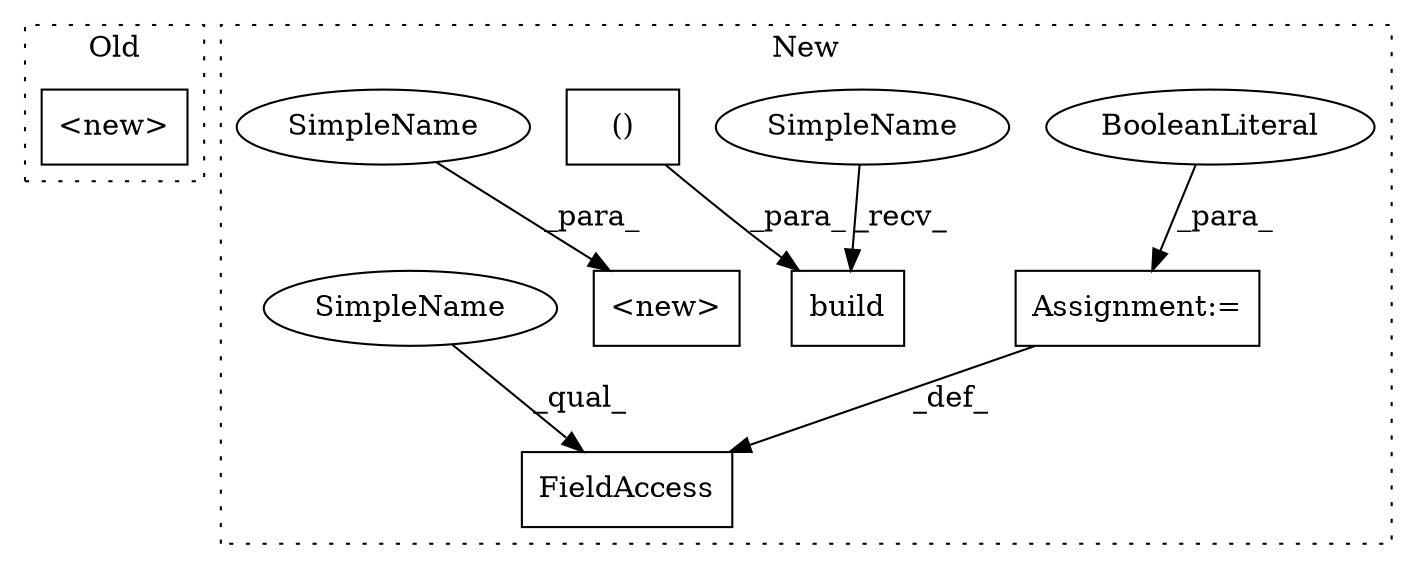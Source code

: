 digraph G {
subgraph cluster0 {
1 [label="<new>" a="46" s="878" l="8" shape="box"];
label = "Old";
style="dotted";
}
subgraph cluster1 {
2 [label="build" a="32" s="1200,1239" l="11,2" shape="box"];
3 [label="()" a="106" s="1211" l="28" shape="box"];
4 [label="FieldAccess" a="22" s="1247" l="11" shape="box"];
5 [label="<new>" a="46" s="1143,1158" l="6,2" shape="box"];
6 [label="Assignment:=" a="7" s="1258" l="1" shape="box"];
7 [label="BooleanLiteral" a="9" s="1259" l="4" shape="ellipse"];
8 [label="SimpleName" a="42" s="1154" l="4" shape="ellipse"];
9 [label="SimpleName" a="42" s="1195" l="4" shape="ellipse"];
10 [label="SimpleName" a="42" s="1247" l="4" shape="ellipse"];
label = "New";
style="dotted";
}
3 -> 2 [label="_para_"];
6 -> 4 [label="_def_"];
7 -> 6 [label="_para_"];
8 -> 5 [label="_para_"];
9 -> 2 [label="_recv_"];
10 -> 4 [label="_qual_"];
}